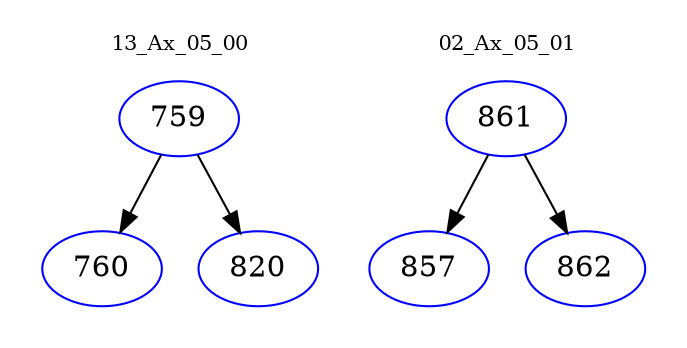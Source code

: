 digraph{
subgraph cluster_0 {
color = white
label = "13_Ax_05_00";
fontsize=10;
T0_759 [label="759", color="blue"]
T0_759 -> T0_760 [color="black"]
T0_760 [label="760", color="blue"]
T0_759 -> T0_820 [color="black"]
T0_820 [label="820", color="blue"]
}
subgraph cluster_1 {
color = white
label = "02_Ax_05_01";
fontsize=10;
T1_861 [label="861", color="blue"]
T1_861 -> T1_857 [color="black"]
T1_857 [label="857", color="blue"]
T1_861 -> T1_862 [color="black"]
T1_862 [label="862", color="blue"]
}
}
